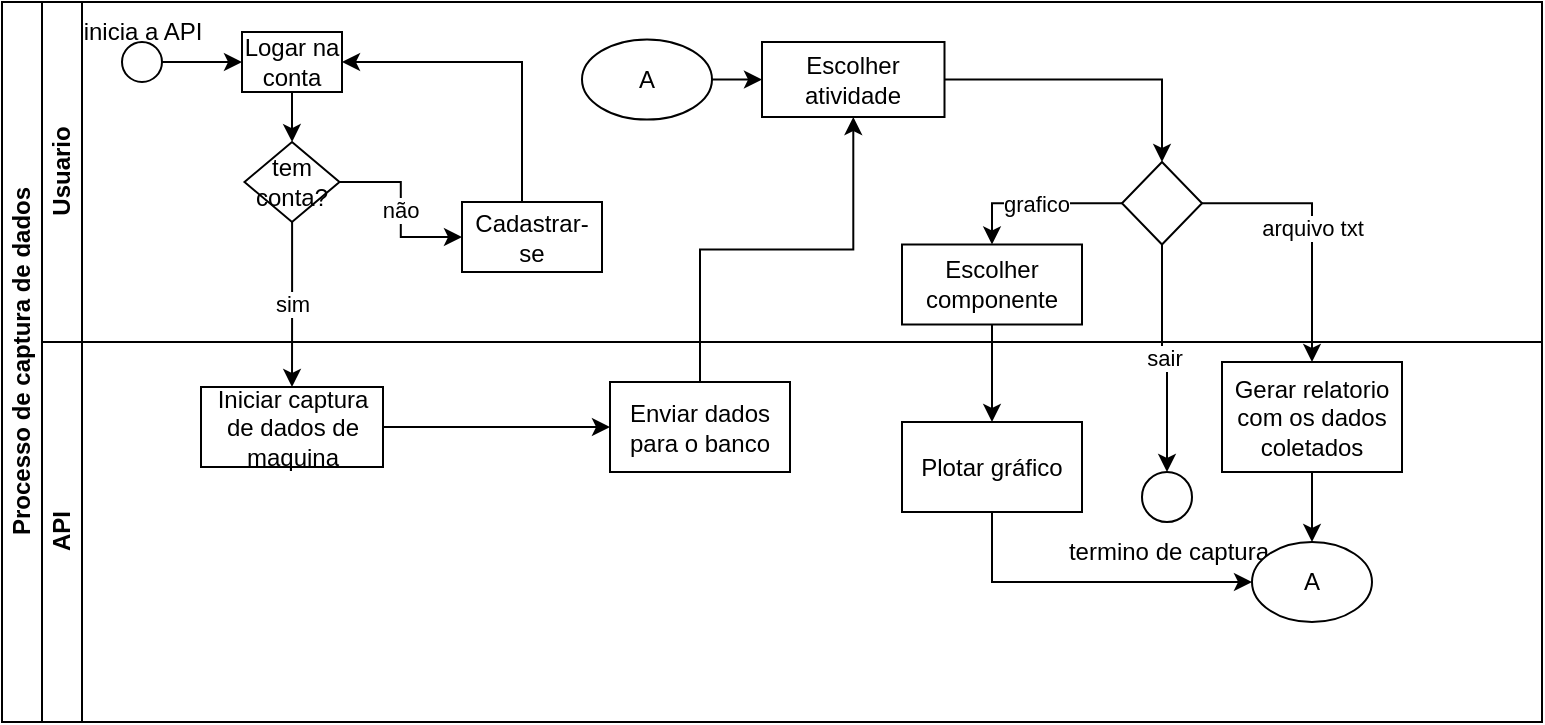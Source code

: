<mxfile version="20.3.7" type="device"><diagram id="prtHgNgQTEPvFCAcTncT" name="Page-1"><mxGraphModel dx="1108" dy="442" grid="1" gridSize="10" guides="1" tooltips="1" connect="1" arrows="1" fold="1" page="1" pageScale="1" pageWidth="827" pageHeight="1169" math="0" shadow="0"><root><mxCell id="0"/><mxCell id="1" parent="0"/><mxCell id="dNxyNK7c78bLwvsdeMH5-19" value="Processo de captura de dados" style="swimlane;html=1;childLayout=stackLayout;resizeParent=1;resizeParentMax=0;horizontal=0;startSize=20;horizontalStack=0;" parent="1" vertex="1"><mxGeometry x="20" y="80" width="770" height="360" as="geometry"/></mxCell><mxCell id="dNxyNK7c78bLwvsdeMH5-20" value="Usuario" style="swimlane;html=1;startSize=20;horizontal=0;" parent="dNxyNK7c78bLwvsdeMH5-19" vertex="1"><mxGeometry x="20" width="750" height="170" as="geometry"/></mxCell><mxCell id="dNxyNK7c78bLwvsdeMH5-25" value="" style="edgeStyle=orthogonalEdgeStyle;rounded=0;orthogonalLoop=1;jettySize=auto;html=1;" parent="dNxyNK7c78bLwvsdeMH5-20" source="dNxyNK7c78bLwvsdeMH5-23" target="dNxyNK7c78bLwvsdeMH5-24" edge="1"><mxGeometry relative="1" as="geometry"/></mxCell><mxCell id="dNxyNK7c78bLwvsdeMH5-23" value="" style="ellipse;whiteSpace=wrap;html=1;" parent="dNxyNK7c78bLwvsdeMH5-20" vertex="1"><mxGeometry x="40" y="20" width="20" height="20" as="geometry"/></mxCell><mxCell id="b_G408cSKJc8LF1uIXYI-6" value="" style="edgeStyle=orthogonalEdgeStyle;rounded=0;orthogonalLoop=1;jettySize=auto;html=1;" edge="1" parent="dNxyNK7c78bLwvsdeMH5-20" source="dNxyNK7c78bLwvsdeMH5-24" target="b_G408cSKJc8LF1uIXYI-3"><mxGeometry relative="1" as="geometry"/></mxCell><mxCell id="dNxyNK7c78bLwvsdeMH5-24" value="Logar na conta" style="rounded=0;whiteSpace=wrap;html=1;fontFamily=Helvetica;fontSize=12;fontColor=#000000;align=center;" parent="dNxyNK7c78bLwvsdeMH5-20" vertex="1"><mxGeometry x="100" y="15" width="50" height="30" as="geometry"/></mxCell><mxCell id="b_G408cSKJc8LF1uIXYI-1" value="inicia a API" style="text;html=1;align=center;verticalAlign=middle;resizable=0;points=[];autosize=1;strokeColor=none;fillColor=none;" vertex="1" parent="dNxyNK7c78bLwvsdeMH5-20"><mxGeometry x="10" width="80" height="30" as="geometry"/></mxCell><mxCell id="b_G408cSKJc8LF1uIXYI-3" value="tem conta?" style="rhombus;whiteSpace=wrap;html=1;" vertex="1" parent="dNxyNK7c78bLwvsdeMH5-20"><mxGeometry x="101.25" y="70" width="47.5" height="40" as="geometry"/></mxCell><mxCell id="b_G408cSKJc8LF1uIXYI-8" style="edgeStyle=orthogonalEdgeStyle;rounded=0;orthogonalLoop=1;jettySize=auto;html=1;entryX=1;entryY=0.5;entryDx=0;entryDy=0;" edge="1" parent="dNxyNK7c78bLwvsdeMH5-20" source="b_G408cSKJc8LF1uIXYI-5" target="dNxyNK7c78bLwvsdeMH5-24"><mxGeometry relative="1" as="geometry"><Array as="points"><mxPoint x="240" y="30"/></Array></mxGeometry></mxCell><mxCell id="b_G408cSKJc8LF1uIXYI-5" value="Cadastrar-se" style="rounded=0;whiteSpace=wrap;html=1;" vertex="1" parent="dNxyNK7c78bLwvsdeMH5-20"><mxGeometry x="210" y="100" width="70" height="35" as="geometry"/></mxCell><mxCell id="b_G408cSKJc8LF1uIXYI-7" value="não" style="edgeStyle=orthogonalEdgeStyle;rounded=0;orthogonalLoop=1;jettySize=auto;html=1;entryX=0;entryY=0.5;entryDx=0;entryDy=0;" edge="1" parent="dNxyNK7c78bLwvsdeMH5-20" source="b_G408cSKJc8LF1uIXYI-3" target="b_G408cSKJc8LF1uIXYI-5"><mxGeometry relative="1" as="geometry"><mxPoint x="290" y="30.0" as="targetPoint"/></mxGeometry></mxCell><mxCell id="b_G408cSKJc8LF1uIXYI-24" value="Escolher atividade" style="rounded=0;whiteSpace=wrap;html=1;" vertex="1" parent="dNxyNK7c78bLwvsdeMH5-20"><mxGeometry x="360" y="20" width="91.25" height="37.5" as="geometry"/></mxCell><mxCell id="b_G408cSKJc8LF1uIXYI-58" value="grafico" style="edgeStyle=orthogonalEdgeStyle;rounded=0;orthogonalLoop=1;jettySize=auto;html=1;exitX=0;exitY=0.5;exitDx=0;exitDy=0;entryX=0.5;entryY=0;entryDx=0;entryDy=0;" edge="1" parent="dNxyNK7c78bLwvsdeMH5-20" source="b_G408cSKJc8LF1uIXYI-33" target="b_G408cSKJc8LF1uIXYI-56"><mxGeometry relative="1" as="geometry"/></mxCell><mxCell id="b_G408cSKJc8LF1uIXYI-33" value="" style="rhombus;whiteSpace=wrap;html=1;" vertex="1" parent="dNxyNK7c78bLwvsdeMH5-20"><mxGeometry x="540" y="80" width="40" height="41.25" as="geometry"/></mxCell><mxCell id="b_G408cSKJc8LF1uIXYI-32" style="edgeStyle=orthogonalEdgeStyle;rounded=0;orthogonalLoop=1;jettySize=auto;html=1;" edge="1" parent="dNxyNK7c78bLwvsdeMH5-20" source="b_G408cSKJc8LF1uIXYI-24" target="b_G408cSKJc8LF1uIXYI-33"><mxGeometry relative="1" as="geometry"><mxPoint x="490.62" y="38.75" as="targetPoint"/></mxGeometry></mxCell><mxCell id="b_G408cSKJc8LF1uIXYI-52" style="edgeStyle=orthogonalEdgeStyle;rounded=0;orthogonalLoop=1;jettySize=auto;html=1;entryX=0;entryY=0.5;entryDx=0;entryDy=0;" edge="1" parent="dNxyNK7c78bLwvsdeMH5-20" source="b_G408cSKJc8LF1uIXYI-51" target="b_G408cSKJc8LF1uIXYI-24"><mxGeometry relative="1" as="geometry"/></mxCell><mxCell id="b_G408cSKJc8LF1uIXYI-51" value="A" style="ellipse;whiteSpace=wrap;html=1;" vertex="1" parent="dNxyNK7c78bLwvsdeMH5-20"><mxGeometry x="270" y="18.75" width="65" height="40" as="geometry"/></mxCell><mxCell id="b_G408cSKJc8LF1uIXYI-56" value="Escolher componente" style="rounded=0;whiteSpace=wrap;html=1;" vertex="1" parent="dNxyNK7c78bLwvsdeMH5-20"><mxGeometry x="430" y="121.25" width="90" height="40" as="geometry"/></mxCell><mxCell id="dNxyNK7c78bLwvsdeMH5-21" value="API" style="swimlane;html=1;startSize=20;horizontal=0;" parent="dNxyNK7c78bLwvsdeMH5-19" vertex="1"><mxGeometry x="20" y="170" width="750" height="190" as="geometry"/></mxCell><mxCell id="b_G408cSKJc8LF1uIXYI-84" style="edgeStyle=orthogonalEdgeStyle;rounded=0;orthogonalLoop=1;jettySize=auto;html=1;entryX=0;entryY=0.5;entryDx=0;entryDy=0;" edge="1" parent="dNxyNK7c78bLwvsdeMH5-21" source="b_G408cSKJc8LF1uIXYI-20" target="b_G408cSKJc8LF1uIXYI-82"><mxGeometry relative="1" as="geometry"/></mxCell><mxCell id="b_G408cSKJc8LF1uIXYI-20" value="Iniciar captura de dados de maquina" style="rounded=0;whiteSpace=wrap;html=1;" vertex="1" parent="dNxyNK7c78bLwvsdeMH5-21"><mxGeometry x="79.5" y="22.5" width="91" height="40" as="geometry"/></mxCell><mxCell id="b_G408cSKJc8LF1uIXYI-50" style="edgeStyle=orthogonalEdgeStyle;rounded=0;orthogonalLoop=1;jettySize=auto;html=1;entryX=0.5;entryY=0;entryDx=0;entryDy=0;" edge="1" parent="dNxyNK7c78bLwvsdeMH5-21" source="b_G408cSKJc8LF1uIXYI-37" target="b_G408cSKJc8LF1uIXYI-49"><mxGeometry relative="1" as="geometry"/></mxCell><mxCell id="b_G408cSKJc8LF1uIXYI-37" value="Gerar relatorio com os dados coletados" style="rounded=0;whiteSpace=wrap;html=1;" vertex="1" parent="dNxyNK7c78bLwvsdeMH5-21"><mxGeometry x="590" y="10" width="90" height="55" as="geometry"/></mxCell><mxCell id="b_G408cSKJc8LF1uIXYI-47" value="" style="ellipse;whiteSpace=wrap;html=1;aspect=fixed;" vertex="1" parent="dNxyNK7c78bLwvsdeMH5-21"><mxGeometry x="550" y="65" width="25" height="25" as="geometry"/></mxCell><mxCell id="b_G408cSKJc8LF1uIXYI-48" value="termino de captura" style="text;html=1;align=center;verticalAlign=middle;resizable=0;points=[];autosize=1;strokeColor=none;fillColor=none;" vertex="1" parent="dNxyNK7c78bLwvsdeMH5-21"><mxGeometry x="502.5" y="90" width="120" height="30" as="geometry"/></mxCell><mxCell id="b_G408cSKJc8LF1uIXYI-49" value="A" style="ellipse;whiteSpace=wrap;html=1;" vertex="1" parent="dNxyNK7c78bLwvsdeMH5-21"><mxGeometry x="605" y="100" width="60" height="40" as="geometry"/></mxCell><mxCell id="b_G408cSKJc8LF1uIXYI-62" style="edgeStyle=orthogonalEdgeStyle;rounded=0;orthogonalLoop=1;jettySize=auto;html=1;entryX=0;entryY=0.5;entryDx=0;entryDy=0;" edge="1" parent="dNxyNK7c78bLwvsdeMH5-21" source="b_G408cSKJc8LF1uIXYI-60" target="b_G408cSKJc8LF1uIXYI-49"><mxGeometry relative="1" as="geometry"><Array as="points"><mxPoint x="475" y="120"/></Array></mxGeometry></mxCell><mxCell id="b_G408cSKJc8LF1uIXYI-60" value="Plotar gráfico" style="rounded=0;whiteSpace=wrap;html=1;" vertex="1" parent="dNxyNK7c78bLwvsdeMH5-21"><mxGeometry x="430" y="40" width="90" height="45" as="geometry"/></mxCell><mxCell id="b_G408cSKJc8LF1uIXYI-82" value="Enviar dados para o banco" style="rounded=0;whiteSpace=wrap;html=1;" vertex="1" parent="dNxyNK7c78bLwvsdeMH5-21"><mxGeometry x="284" y="20" width="90" height="45" as="geometry"/></mxCell><mxCell id="b_G408cSKJc8LF1uIXYI-31" value="sim" style="edgeStyle=orthogonalEdgeStyle;rounded=0;orthogonalLoop=1;jettySize=auto;html=1;entryX=0.5;entryY=0;entryDx=0;entryDy=0;" edge="1" parent="dNxyNK7c78bLwvsdeMH5-19" source="b_G408cSKJc8LF1uIXYI-3" target="b_G408cSKJc8LF1uIXYI-20"><mxGeometry relative="1" as="geometry"><mxPoint x="113" y="200" as="targetPoint"/></mxGeometry></mxCell><mxCell id="b_G408cSKJc8LF1uIXYI-34" value="arquivo txt" style="edgeStyle=orthogonalEdgeStyle;rounded=0;orthogonalLoop=1;jettySize=auto;html=1;entryX=0.5;entryY=0;entryDx=0;entryDy=0;" edge="1" parent="dNxyNK7c78bLwvsdeMH5-19" source="b_G408cSKJc8LF1uIXYI-33" target="b_G408cSKJc8LF1uIXYI-37"><mxGeometry relative="1" as="geometry"><mxPoint x="570" y="210" as="targetPoint"/></mxGeometry></mxCell><mxCell id="b_G408cSKJc8LF1uIXYI-54" value="sair" style="edgeStyle=orthogonalEdgeStyle;rounded=0;orthogonalLoop=1;jettySize=auto;html=1;entryX=0.5;entryY=0;entryDx=0;entryDy=0;" edge="1" parent="dNxyNK7c78bLwvsdeMH5-19" source="b_G408cSKJc8LF1uIXYI-33" target="b_G408cSKJc8LF1uIXYI-47"><mxGeometry relative="1" as="geometry"><mxPoint x="580" y="230" as="targetPoint"/></mxGeometry></mxCell><mxCell id="b_G408cSKJc8LF1uIXYI-85" style="edgeStyle=orthogonalEdgeStyle;rounded=0;orthogonalLoop=1;jettySize=auto;html=1;" edge="1" parent="dNxyNK7c78bLwvsdeMH5-19" source="b_G408cSKJc8LF1uIXYI-82" target="b_G408cSKJc8LF1uIXYI-24"><mxGeometry relative="1" as="geometry"/></mxCell><mxCell id="b_G408cSKJc8LF1uIXYI-59" style="edgeStyle=orthogonalEdgeStyle;rounded=0;orthogonalLoop=1;jettySize=auto;html=1;" edge="1" parent="1" source="b_G408cSKJc8LF1uIXYI-56"><mxGeometry relative="1" as="geometry"><mxPoint x="515" y="290" as="targetPoint"/></mxGeometry></mxCell></root></mxGraphModel></diagram></mxfile>